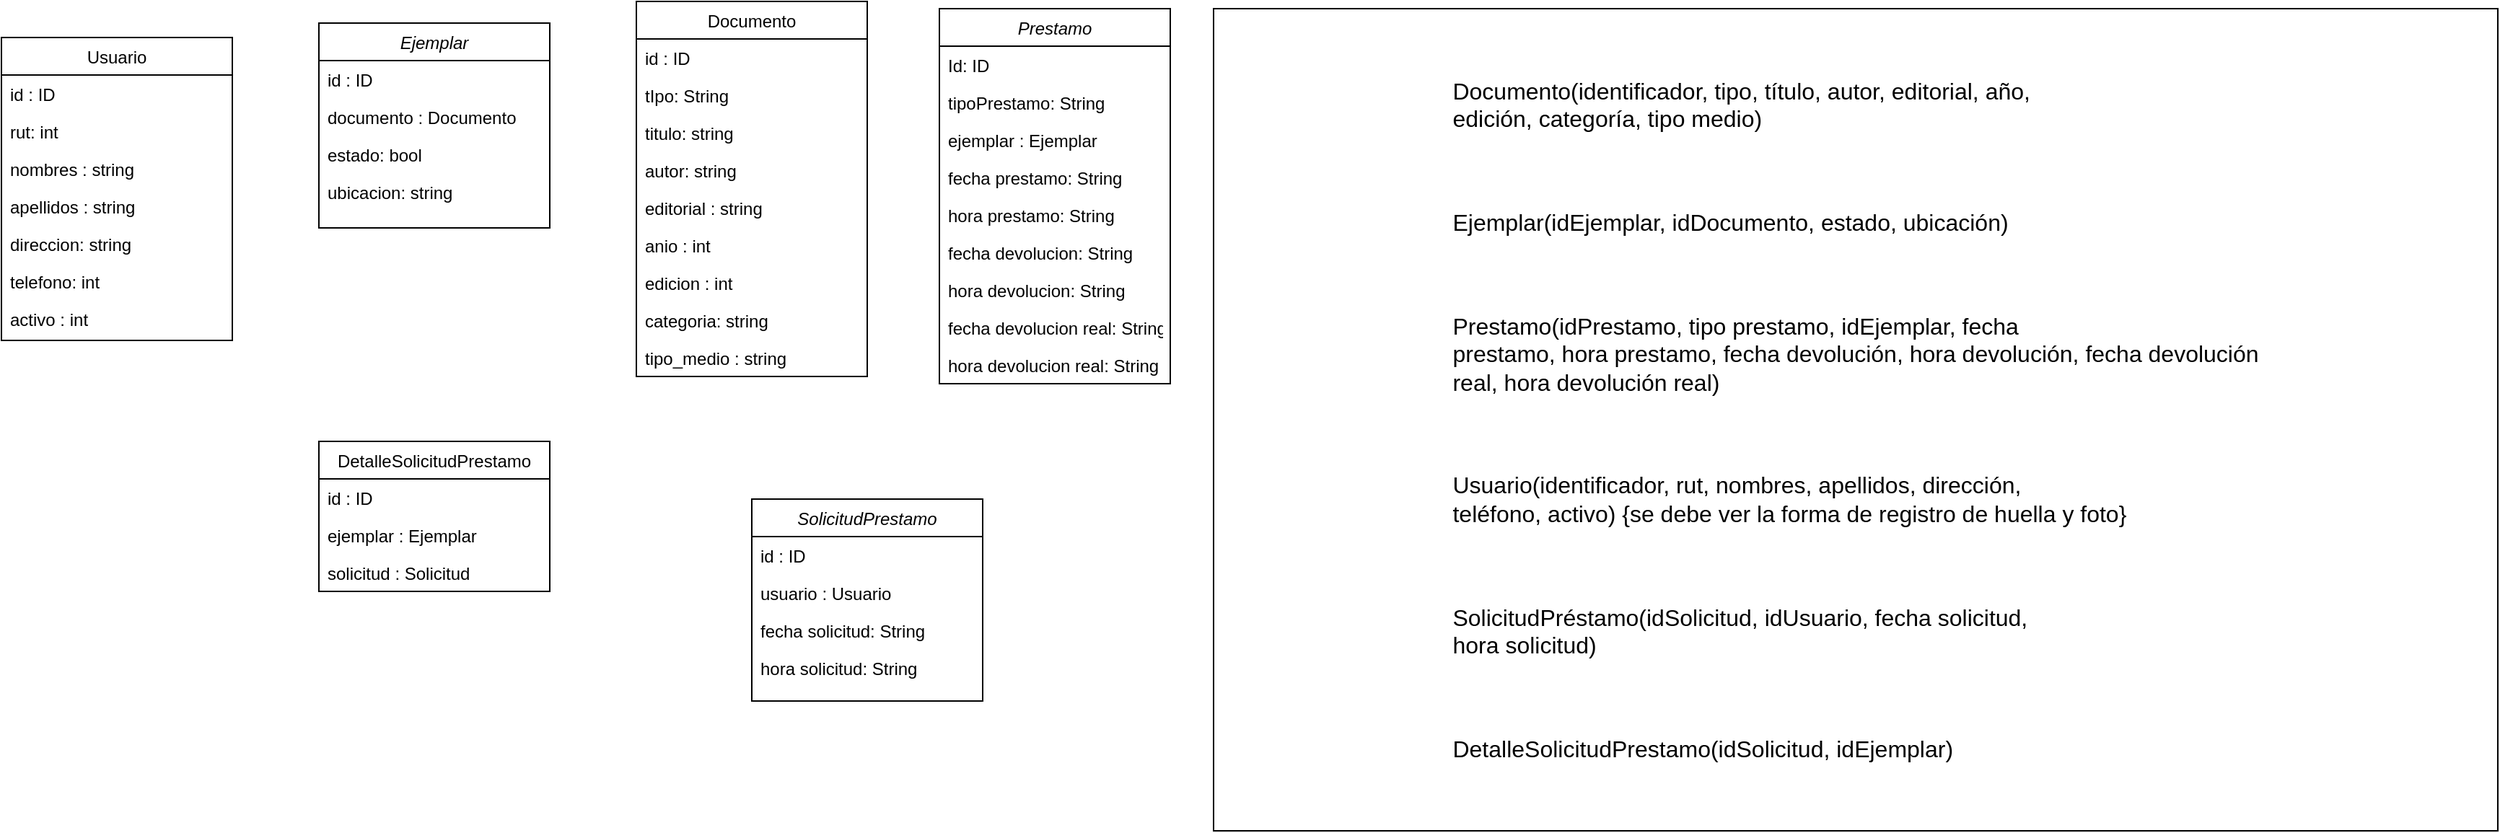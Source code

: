 <mxfile version="24.7.17">
  <diagram id="C5RBs43oDa-KdzZeNtuy" name="Page-1">
    <mxGraphModel dx="1393" dy="763" grid="1" gridSize="10" guides="1" tooltips="1" connect="1" arrows="1" fold="1" page="1" pageScale="1" pageWidth="827" pageHeight="1169" math="0" shadow="0">
      <root>
        <mxCell id="WIyWlLk6GJQsqaUBKTNV-0" />
        <mxCell id="WIyWlLk6GJQsqaUBKTNV-1" parent="WIyWlLk6GJQsqaUBKTNV-0" />
        <mxCell id="PINVsEhKmwiwCEHBj3Md-6" value="&lt;p style=&quot;text-align:justify&quot; class=&quot;MsoNormal&quot;&gt;&lt;span style=&quot;font-size:12.0pt;&lt;br/&gt;line-height:115%&quot;&gt;Documento(identificador, tipo, título, autor, editorial, año,&lt;br/&gt;edición, categoría, tipo medio)&lt;/span&gt;&lt;/p&gt;&lt;br/&gt;&lt;br/&gt;&lt;p style=&quot;text-align:justify&quot; class=&quot;MsoNormal&quot;&gt;&lt;span style=&quot;font-size:12.0pt;&lt;br/&gt;line-height:115%&quot;&gt;Ejemplar(idEjemplar, idDocumento, estado, ubicación)&lt;/span&gt;&lt;/p&gt;&lt;br/&gt;&lt;br/&gt;&lt;p style=&quot;text-align:justify&quot; class=&quot;MsoNormal&quot;&gt;&lt;span style=&quot;font-size:12.0pt;&lt;br/&gt;line-height:115%&quot;&gt;Prestamo(idPrestamo, tipo prestamo, idEjemplar, fecha&lt;br/&gt;prestamo, hora prestamo, fecha devolución, hora devolución, fecha devolución&lt;br/&gt;real, hora devolución real)&lt;/span&gt;&lt;/p&gt;&lt;br/&gt;&lt;br/&gt;&lt;p style=&quot;text-align:justify&quot; class=&quot;MsoNormal&quot;&gt;&lt;span style=&quot;font-size:12.0pt;&lt;br/&gt;line-height:115%&quot;&gt;Usuario(identificador, rut, nombres, apellidos, dirección,&lt;br/&gt;teléfono, activo) {se debe ver la forma de registro de huella y foto}&lt;/span&gt;&lt;/p&gt;&lt;br/&gt;&lt;br/&gt;&lt;p style=&quot;text-align:justify&quot; class=&quot;MsoNormal&quot;&gt;&lt;span style=&quot;font-size:12.0pt;&lt;br/&gt;line-height:115%&quot;&gt;SolicitudPréstamo(idSolicitud, idUsuario, fecha solicitud,&lt;br/&gt;hora solicitud)&lt;/span&gt;&lt;/p&gt;&lt;br/&gt;&lt;br/&gt;&lt;p style=&quot;text-align:justify&quot; class=&quot;MsoNormal&quot;&gt;&lt;span style=&quot;font-size:12.0pt;&lt;br/&gt;line-height:115%&quot;&gt;DetalleSolicitudPrestamo(idSolicitud, idEjemplar)&lt;/span&gt;&lt;/p&gt;" style="rounded=0;whiteSpace=wrap;html=1;" vertex="1" parent="WIyWlLk6GJQsqaUBKTNV-1">
          <mxGeometry x="900" y="60" width="890" height="570" as="geometry" />
        </mxCell>
        <mxCell id="lzT0EHKsid1jwpSIwk9n-1" value="Ejemplar" style="swimlane;fontStyle=2;align=center;verticalAlign=top;childLayout=stackLayout;horizontal=1;startSize=26;horizontalStack=0;resizeParent=1;resizeLast=0;collapsible=1;marginBottom=0;rounded=0;shadow=0;strokeWidth=1;" vertex="1" parent="WIyWlLk6GJQsqaUBKTNV-1">
          <mxGeometry x="280" y="70" width="160" height="142" as="geometry">
            <mxRectangle x="230" y="140" width="160" height="26" as="alternateBounds" />
          </mxGeometry>
        </mxCell>
        <mxCell id="lzT0EHKsid1jwpSIwk9n-2" value="id : ID" style="text;align=left;verticalAlign=top;spacingLeft=4;spacingRight=4;overflow=hidden;rotatable=0;points=[[0,0.5],[1,0.5]];portConstraint=eastwest;" vertex="1" parent="lzT0EHKsid1jwpSIwk9n-1">
          <mxGeometry y="26" width="160" height="26" as="geometry" />
        </mxCell>
        <mxCell id="lzT0EHKsid1jwpSIwk9n-3" value="documento : Documento" style="text;align=left;verticalAlign=top;spacingLeft=4;spacingRight=4;overflow=hidden;rotatable=0;points=[[0,0.5],[1,0.5]];portConstraint=eastwest;rounded=0;shadow=0;html=0;" vertex="1" parent="lzT0EHKsid1jwpSIwk9n-1">
          <mxGeometry y="52" width="160" height="26" as="geometry" />
        </mxCell>
        <mxCell id="lzT0EHKsid1jwpSIwk9n-4" value="estado: bool" style="text;align=left;verticalAlign=top;spacingLeft=4;spacingRight=4;overflow=hidden;rotatable=0;points=[[0,0.5],[1,0.5]];portConstraint=eastwest;rounded=0;shadow=0;html=0;" vertex="1" parent="lzT0EHKsid1jwpSIwk9n-1">
          <mxGeometry y="78" width="160" height="26" as="geometry" />
        </mxCell>
        <mxCell id="lzT0EHKsid1jwpSIwk9n-11" value="ubicacion: string" style="text;align=left;verticalAlign=top;spacingLeft=4;spacingRight=4;overflow=hidden;rotatable=0;points=[[0,0.5],[1,0.5]];portConstraint=eastwest;rounded=0;shadow=0;html=0;" vertex="1" parent="lzT0EHKsid1jwpSIwk9n-1">
          <mxGeometry y="104" width="160" height="26" as="geometry" />
        </mxCell>
        <mxCell id="PINVsEhKmwiwCEHBj3Md-7" value="Documento" style="swimlane;fontStyle=0;align=center;verticalAlign=top;childLayout=stackLayout;horizontal=1;startSize=26;horizontalStack=0;resizeParent=1;resizeLast=0;collapsible=1;marginBottom=0;rounded=0;shadow=0;strokeWidth=1;" vertex="1" parent="WIyWlLk6GJQsqaUBKTNV-1">
          <mxGeometry x="500" y="55" width="160" height="260" as="geometry">
            <mxRectangle x="130" y="380" width="160" height="26" as="alternateBounds" />
          </mxGeometry>
        </mxCell>
        <mxCell id="PINVsEhKmwiwCEHBj3Md-8" value="id : ID" style="text;align=left;verticalAlign=top;spacingLeft=4;spacingRight=4;overflow=hidden;rotatable=0;points=[[0,0.5],[1,0.5]];portConstraint=eastwest;" vertex="1" parent="PINVsEhKmwiwCEHBj3Md-7">
          <mxGeometry y="26" width="160" height="26" as="geometry" />
        </mxCell>
        <mxCell id="PINVsEhKmwiwCEHBj3Md-9" value="tIpo: String" style="text;align=left;verticalAlign=top;spacingLeft=4;spacingRight=4;overflow=hidden;rotatable=0;points=[[0,0.5],[1,0.5]];portConstraint=eastwest;rounded=0;shadow=0;html=0;" vertex="1" parent="PINVsEhKmwiwCEHBj3Md-7">
          <mxGeometry y="52" width="160" height="26" as="geometry" />
        </mxCell>
        <mxCell id="PINVsEhKmwiwCEHBj3Md-11" value="titulo: string" style="text;align=left;verticalAlign=top;spacingLeft=4;spacingRight=4;overflow=hidden;rotatable=0;points=[[0,0.5],[1,0.5]];portConstraint=eastwest;fontStyle=0" vertex="1" parent="PINVsEhKmwiwCEHBj3Md-7">
          <mxGeometry y="78" width="160" height="26" as="geometry" />
        </mxCell>
        <mxCell id="PINVsEhKmwiwCEHBj3Md-12" value="autor: string" style="text;align=left;verticalAlign=top;spacingLeft=4;spacingRight=4;overflow=hidden;rotatable=0;points=[[0,0.5],[1,0.5]];portConstraint=eastwest;" vertex="1" parent="PINVsEhKmwiwCEHBj3Md-7">
          <mxGeometry y="104" width="160" height="26" as="geometry" />
        </mxCell>
        <mxCell id="PINVsEhKmwiwCEHBj3Md-15" value="editorial : string" style="text;align=left;verticalAlign=top;spacingLeft=4;spacingRight=4;overflow=hidden;rotatable=0;points=[[0,0.5],[1,0.5]];portConstraint=eastwest;" vertex="1" parent="PINVsEhKmwiwCEHBj3Md-7">
          <mxGeometry y="130" width="160" height="26" as="geometry" />
        </mxCell>
        <mxCell id="PINVsEhKmwiwCEHBj3Md-16" value="anio : int&#xa;" style="text;align=left;verticalAlign=top;spacingLeft=4;spacingRight=4;overflow=hidden;rotatable=0;points=[[0,0.5],[1,0.5]];portConstraint=eastwest;" vertex="1" parent="PINVsEhKmwiwCEHBj3Md-7">
          <mxGeometry y="156" width="160" height="26" as="geometry" />
        </mxCell>
        <mxCell id="PINVsEhKmwiwCEHBj3Md-17" value="edicion : int" style="text;align=left;verticalAlign=top;spacingLeft=4;spacingRight=4;overflow=hidden;rotatable=0;points=[[0,0.5],[1,0.5]];portConstraint=eastwest;" vertex="1" parent="PINVsEhKmwiwCEHBj3Md-7">
          <mxGeometry y="182" width="160" height="26" as="geometry" />
        </mxCell>
        <mxCell id="PINVsEhKmwiwCEHBj3Md-18" value="categoria: string" style="text;align=left;verticalAlign=top;spacingLeft=4;spacingRight=4;overflow=hidden;rotatable=0;points=[[0,0.5],[1,0.5]];portConstraint=eastwest;" vertex="1" parent="PINVsEhKmwiwCEHBj3Md-7">
          <mxGeometry y="208" width="160" height="26" as="geometry" />
        </mxCell>
        <mxCell id="PINVsEhKmwiwCEHBj3Md-19" value="tipo_medio : string" style="text;align=left;verticalAlign=top;spacingLeft=4;spacingRight=4;overflow=hidden;rotatable=0;points=[[0,0.5],[1,0.5]];portConstraint=eastwest;" vertex="1" parent="PINVsEhKmwiwCEHBj3Md-7">
          <mxGeometry y="234" width="160" height="26" as="geometry" />
        </mxCell>
        <mxCell id="lzT0EHKsid1jwpSIwk9n-14" value="Prestamo" style="swimlane;fontStyle=2;align=center;verticalAlign=top;childLayout=stackLayout;horizontal=1;startSize=26;horizontalStack=0;resizeParent=1;resizeLast=0;collapsible=1;marginBottom=0;rounded=0;shadow=0;strokeWidth=1;" vertex="1" parent="WIyWlLk6GJQsqaUBKTNV-1">
          <mxGeometry x="710" y="60" width="160" height="260" as="geometry">
            <mxRectangle x="230" y="140" width="160" height="26" as="alternateBounds" />
          </mxGeometry>
        </mxCell>
        <mxCell id="lzT0EHKsid1jwpSIwk9n-15" value="Id: ID" style="text;align=left;verticalAlign=top;spacingLeft=4;spacingRight=4;overflow=hidden;rotatable=0;points=[[0,0.5],[1,0.5]];portConstraint=eastwest;" vertex="1" parent="lzT0EHKsid1jwpSIwk9n-14">
          <mxGeometry y="26" width="160" height="26" as="geometry" />
        </mxCell>
        <mxCell id="lzT0EHKsid1jwpSIwk9n-16" value="tipoPrestamo: String" style="text;align=left;verticalAlign=top;spacingLeft=4;spacingRight=4;overflow=hidden;rotatable=0;points=[[0,0.5],[1,0.5]];portConstraint=eastwest;rounded=0;shadow=0;html=0;" vertex="1" parent="lzT0EHKsid1jwpSIwk9n-14">
          <mxGeometry y="52" width="160" height="26" as="geometry" />
        </mxCell>
        <mxCell id="lzT0EHKsid1jwpSIwk9n-17" value="ejemplar : Ejemplar" style="text;align=left;verticalAlign=top;spacingLeft=4;spacingRight=4;overflow=hidden;rotatable=0;points=[[0,0.5],[1,0.5]];portConstraint=eastwest;rounded=0;shadow=0;html=0;" vertex="1" parent="lzT0EHKsid1jwpSIwk9n-14">
          <mxGeometry y="78" width="160" height="26" as="geometry" />
        </mxCell>
        <mxCell id="lzT0EHKsid1jwpSIwk9n-18" value="fecha prestamo: String" style="text;align=left;verticalAlign=top;spacingLeft=4;spacingRight=4;overflow=hidden;rotatable=0;points=[[0,0.5],[1,0.5]];portConstraint=eastwest;rounded=0;shadow=0;html=0;" vertex="1" parent="lzT0EHKsid1jwpSIwk9n-14">
          <mxGeometry y="104" width="160" height="26" as="geometry" />
        </mxCell>
        <mxCell id="lzT0EHKsid1jwpSIwk9n-19" value="hora prestamo: String" style="text;align=left;verticalAlign=top;spacingLeft=4;spacingRight=4;overflow=hidden;rotatable=0;points=[[0,0.5],[1,0.5]];portConstraint=eastwest;rounded=0;shadow=0;html=0;" vertex="1" parent="lzT0EHKsid1jwpSIwk9n-14">
          <mxGeometry y="130" width="160" height="26" as="geometry" />
        </mxCell>
        <mxCell id="lzT0EHKsid1jwpSIwk9n-20" value="fecha devolucion: String" style="text;align=left;verticalAlign=top;spacingLeft=4;spacingRight=4;overflow=hidden;rotatable=0;points=[[0,0.5],[1,0.5]];portConstraint=eastwest;rounded=0;shadow=0;html=0;" vertex="1" parent="lzT0EHKsid1jwpSIwk9n-14">
          <mxGeometry y="156" width="160" height="26" as="geometry" />
        </mxCell>
        <mxCell id="lzT0EHKsid1jwpSIwk9n-21" value="hora devolucion: String" style="text;align=left;verticalAlign=top;spacingLeft=4;spacingRight=4;overflow=hidden;rotatable=0;points=[[0,0.5],[1,0.5]];portConstraint=eastwest;rounded=0;shadow=0;html=0;" vertex="1" parent="lzT0EHKsid1jwpSIwk9n-14">
          <mxGeometry y="182" width="160" height="26" as="geometry" />
        </mxCell>
        <mxCell id="lzT0EHKsid1jwpSIwk9n-22" value="fecha devolucion real: String" style="text;align=left;verticalAlign=top;spacingLeft=4;spacingRight=4;overflow=hidden;rotatable=0;points=[[0,0.5],[1,0.5]];portConstraint=eastwest;rounded=0;shadow=0;html=0;" vertex="1" parent="lzT0EHKsid1jwpSIwk9n-14">
          <mxGeometry y="208" width="160" height="26" as="geometry" />
        </mxCell>
        <mxCell id="lzT0EHKsid1jwpSIwk9n-23" value="hora devolucion real: String" style="text;align=left;verticalAlign=top;spacingLeft=4;spacingRight=4;overflow=hidden;rotatable=0;points=[[0,0.5],[1,0.5]];portConstraint=eastwest;rounded=0;shadow=0;html=0;" vertex="1" parent="lzT0EHKsid1jwpSIwk9n-14">
          <mxGeometry y="234" width="160" height="26" as="geometry" />
        </mxCell>
        <mxCell id="PINVsEhKmwiwCEHBj3Md-21" value="Usuario" style="swimlane;fontStyle=0;align=center;verticalAlign=top;childLayout=stackLayout;horizontal=1;startSize=26;horizontalStack=0;resizeParent=1;resizeLast=0;collapsible=1;marginBottom=0;rounded=0;shadow=0;strokeWidth=1;" vertex="1" parent="WIyWlLk6GJQsqaUBKTNV-1">
          <mxGeometry x="60" y="80" width="160" height="210" as="geometry">
            <mxRectangle x="130" y="380" width="160" height="26" as="alternateBounds" />
          </mxGeometry>
        </mxCell>
        <mxCell id="PINVsEhKmwiwCEHBj3Md-22" value="id : ID" style="text;align=left;verticalAlign=top;spacingLeft=4;spacingRight=4;overflow=hidden;rotatable=0;points=[[0,0.5],[1,0.5]];portConstraint=eastwest;" vertex="1" parent="PINVsEhKmwiwCEHBj3Md-21">
          <mxGeometry y="26" width="160" height="26" as="geometry" />
        </mxCell>
        <mxCell id="PINVsEhKmwiwCEHBj3Md-23" value="rut: int" style="text;align=left;verticalAlign=top;spacingLeft=4;spacingRight=4;overflow=hidden;rotatable=0;points=[[0,0.5],[1,0.5]];portConstraint=eastwest;rounded=0;shadow=0;html=0;" vertex="1" parent="PINVsEhKmwiwCEHBj3Md-21">
          <mxGeometry y="52" width="160" height="26" as="geometry" />
        </mxCell>
        <mxCell id="PINVsEhKmwiwCEHBj3Md-24" value="nombres : string" style="text;align=left;verticalAlign=top;spacingLeft=4;spacingRight=4;overflow=hidden;rotatable=0;points=[[0,0.5],[1,0.5]];portConstraint=eastwest;fontStyle=0" vertex="1" parent="PINVsEhKmwiwCEHBj3Md-21">
          <mxGeometry y="78" width="160" height="26" as="geometry" />
        </mxCell>
        <mxCell id="PINVsEhKmwiwCEHBj3Md-25" value="apellidos : string" style="text;align=left;verticalAlign=top;spacingLeft=4;spacingRight=4;overflow=hidden;rotatable=0;points=[[0,0.5],[1,0.5]];portConstraint=eastwest;" vertex="1" parent="PINVsEhKmwiwCEHBj3Md-21">
          <mxGeometry y="104" width="160" height="26" as="geometry" />
        </mxCell>
        <mxCell id="PINVsEhKmwiwCEHBj3Md-26" value="direccion: string" style="text;align=left;verticalAlign=top;spacingLeft=4;spacingRight=4;overflow=hidden;rotatable=0;points=[[0,0.5],[1,0.5]];portConstraint=eastwest;" vertex="1" parent="PINVsEhKmwiwCEHBj3Md-21">
          <mxGeometry y="130" width="160" height="26" as="geometry" />
        </mxCell>
        <mxCell id="PINVsEhKmwiwCEHBj3Md-27" value="telefono: int" style="text;align=left;verticalAlign=top;spacingLeft=4;spacingRight=4;overflow=hidden;rotatable=0;points=[[0,0.5],[1,0.5]];portConstraint=eastwest;" vertex="1" parent="PINVsEhKmwiwCEHBj3Md-21">
          <mxGeometry y="156" width="160" height="26" as="geometry" />
        </mxCell>
        <mxCell id="PINVsEhKmwiwCEHBj3Md-28" value="activo : int" style="text;align=left;verticalAlign=top;spacingLeft=4;spacingRight=4;overflow=hidden;rotatable=0;points=[[0,0.5],[1,0.5]];portConstraint=eastwest;" vertex="1" parent="PINVsEhKmwiwCEHBj3Md-21">
          <mxGeometry y="182" width="160" height="26" as="geometry" />
        </mxCell>
        <mxCell id="lzT0EHKsid1jwpSIwk9n-24" value="SolicitudPrestamo" style="swimlane;fontStyle=2;align=center;verticalAlign=top;childLayout=stackLayout;horizontal=1;startSize=26;horizontalStack=0;resizeParent=1;resizeLast=0;collapsible=1;marginBottom=0;rounded=0;shadow=0;strokeWidth=1;" vertex="1" parent="WIyWlLk6GJQsqaUBKTNV-1">
          <mxGeometry x="580" y="400" width="160" height="140" as="geometry">
            <mxRectangle x="230" y="140" width="160" height="26" as="alternateBounds" />
          </mxGeometry>
        </mxCell>
        <mxCell id="lzT0EHKsid1jwpSIwk9n-25" value="id : ID" style="text;align=left;verticalAlign=top;spacingLeft=4;spacingRight=4;overflow=hidden;rotatable=0;points=[[0,0.5],[1,0.5]];portConstraint=eastwest;" vertex="1" parent="lzT0EHKsid1jwpSIwk9n-24">
          <mxGeometry y="26" width="160" height="26" as="geometry" />
        </mxCell>
        <mxCell id="lzT0EHKsid1jwpSIwk9n-26" value="usuario : Usuario" style="text;align=left;verticalAlign=top;spacingLeft=4;spacingRight=4;overflow=hidden;rotatable=0;points=[[0,0.5],[1,0.5]];portConstraint=eastwest;rounded=0;shadow=0;html=0;" vertex="1" parent="lzT0EHKsid1jwpSIwk9n-24">
          <mxGeometry y="52" width="160" height="26" as="geometry" />
        </mxCell>
        <mxCell id="lzT0EHKsid1jwpSIwk9n-27" value="fecha solicitud: String" style="text;align=left;verticalAlign=top;spacingLeft=4;spacingRight=4;overflow=hidden;rotatable=0;points=[[0,0.5],[1,0.5]];portConstraint=eastwest;rounded=0;shadow=0;html=0;" vertex="1" parent="lzT0EHKsid1jwpSIwk9n-24">
          <mxGeometry y="78" width="160" height="26" as="geometry" />
        </mxCell>
        <mxCell id="lzT0EHKsid1jwpSIwk9n-28" value="hora solicitud: String" style="text;align=left;verticalAlign=top;spacingLeft=4;spacingRight=4;overflow=hidden;rotatable=0;points=[[0,0.5],[1,0.5]];portConstraint=eastwest;rounded=0;shadow=0;html=0;" vertex="1" parent="lzT0EHKsid1jwpSIwk9n-24">
          <mxGeometry y="104" width="160" height="26" as="geometry" />
        </mxCell>
        <mxCell id="PINVsEhKmwiwCEHBj3Md-32" value="DetalleSolicitudPrestamo" style="swimlane;fontStyle=0;align=center;verticalAlign=top;childLayout=stackLayout;horizontal=1;startSize=26;horizontalStack=0;resizeParent=1;resizeLast=0;collapsible=1;marginBottom=0;rounded=0;shadow=0;strokeWidth=1;" vertex="1" parent="WIyWlLk6GJQsqaUBKTNV-1">
          <mxGeometry x="280" y="360" width="160" height="104" as="geometry">
            <mxRectangle x="130" y="380" width="160" height="26" as="alternateBounds" />
          </mxGeometry>
        </mxCell>
        <mxCell id="PINVsEhKmwiwCEHBj3Md-33" value="id : ID" style="text;align=left;verticalAlign=top;spacingLeft=4;spacingRight=4;overflow=hidden;rotatable=0;points=[[0,0.5],[1,0.5]];portConstraint=eastwest;" vertex="1" parent="PINVsEhKmwiwCEHBj3Md-32">
          <mxGeometry y="26" width="160" height="26" as="geometry" />
        </mxCell>
        <mxCell id="PINVsEhKmwiwCEHBj3Md-34" value="ejemplar : Ejemplar" style="text;align=left;verticalAlign=top;spacingLeft=4;spacingRight=4;overflow=hidden;rotatable=0;points=[[0,0.5],[1,0.5]];portConstraint=eastwest;rounded=0;shadow=0;html=0;" vertex="1" parent="PINVsEhKmwiwCEHBj3Md-32">
          <mxGeometry y="52" width="160" height="26" as="geometry" />
        </mxCell>
        <mxCell id="PINVsEhKmwiwCEHBj3Md-41" value="solicitud : Solicitud" style="text;align=left;verticalAlign=top;spacingLeft=4;spacingRight=4;overflow=hidden;rotatable=0;points=[[0,0.5],[1,0.5]];portConstraint=eastwest;rounded=0;shadow=0;html=0;" vertex="1" parent="PINVsEhKmwiwCEHBj3Md-32">
          <mxGeometry y="78" width="160" height="26" as="geometry" />
        </mxCell>
      </root>
    </mxGraphModel>
  </diagram>
</mxfile>
